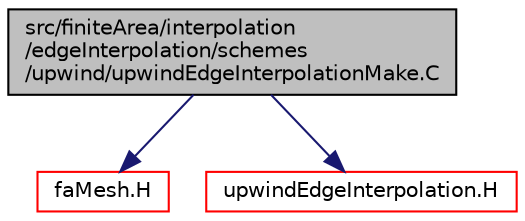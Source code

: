 digraph "src/finiteArea/interpolation/edgeInterpolation/schemes/upwind/upwindEdgeInterpolationMake.C"
{
  bgcolor="transparent";
  edge [fontname="Helvetica",fontsize="10",labelfontname="Helvetica",labelfontsize="10"];
  node [fontname="Helvetica",fontsize="10",shape=record];
  Node1 [label="src/finiteArea/interpolation\l/edgeInterpolation/schemes\l/upwind/upwindEdgeInterpolationMake.C",height=0.2,width=0.4,color="black", fillcolor="grey75", style="filled" fontcolor="black"];
  Node1 -> Node2 [color="midnightblue",fontsize="10",style="solid",fontname="Helvetica"];
  Node2 [label="faMesh.H",height=0.2,width=0.4,color="red",URL="$faMesh_8H.html"];
  Node1 -> Node3 [color="midnightblue",fontsize="10",style="solid",fontname="Helvetica"];
  Node3 [label="upwindEdgeInterpolation.H",height=0.2,width=0.4,color="red",URL="$upwindEdgeInterpolation_8H.html"];
}
